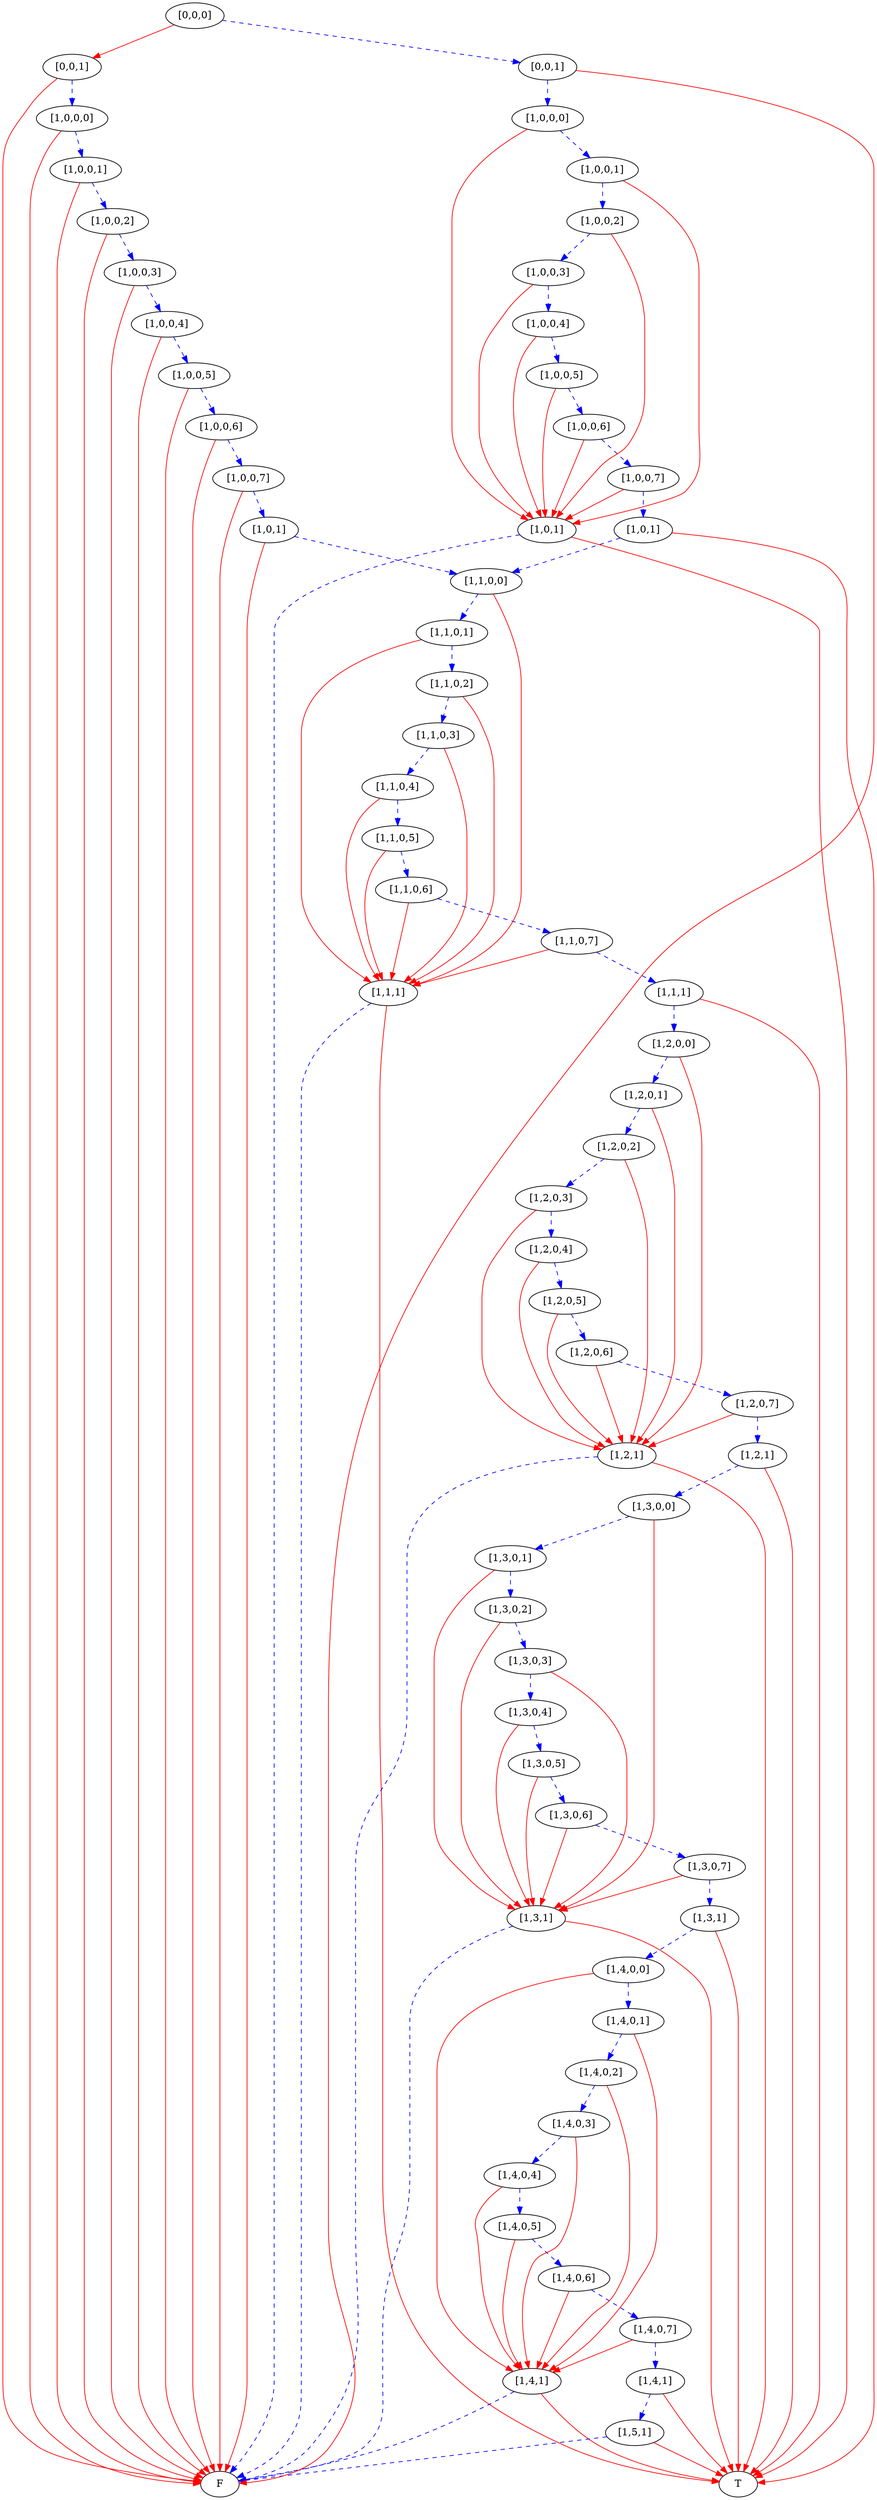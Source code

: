 digraph {
    1 [label=F];
    2 [label=T];
    3 [label="[1,1,1]"];
    4 [label="[1,2,1]"];
    5 [label="[1,3,1]"];
    6 [label="[1,4,1]"];
    7 [label="[1,5,1]"];
    8 [label="[1,4,1]"];
    9 [label="[1,4,0,7]"];
    10 [label="[1,4,0,6]"];
    11 [label="[1,4,0,5]"];
    12 [label="[1,4,0,4]"];
    13 [label="[1,4,0,3]"];
    14 [label="[1,4,0,2]"];
    15 [label="[1,4,0,1]"];
    16 [label="[1,4,0,0]"];
    17 [label="[1,3,1]"];
    18 [label="[1,3,0,7]"];
    19 [label="[1,3,0,6]"];
    20 [label="[1,3,0,5]"];
    21 [label="[1,3,0,4]"];
    22 [label="[1,3,0,3]"];
    23 [label="[1,3,0,2]"];
    24 [label="[1,3,0,1]"];
    25 [label="[1,3,0,0]"];
    26 [label="[1,2,1]"];
    27 [label="[1,2,0,7]"];
    28 [label="[1,2,0,6]"];
    29 [label="[1,2,0,5]"];
    30 [label="[1,2,0,4]"];
    31 [label="[1,2,0,3]"];
    32 [label="[1,2,0,2]"];
    33 [label="[1,2,0,1]"];
    34 [label="[1,2,0,0]"];
    35 [label="[1,1,1]"];
    36 [label="[1,1,0,7]"];
    37 [label="[1,1,0,6]"];
    38 [label="[1,1,0,5]"];
    39 [label="[1,1,0,4]"];
    40 [label="[1,1,0,3]"];
    41 [label="[1,1,0,2]"];
    42 [label="[1,1,0,1]"];
    43 [label="[1,1,0,0]"];
    44 [label="[1,0,1]"];
    45 [label="[1,0,0,7]"];
    46 [label="[1,0,0,6]"];
    47 [label="[1,0,0,5]"];
    48 [label="[1,0,0,4]"];
    49 [label="[1,0,0,3]"];
    50 [label="[1,0,0,2]"];
    51 [label="[1,0,0,1]"];
    52 [label="[1,0,0,0]"];
    53 [label="[0,0,1]"];
    54 [label="[1,0,1]"];
    55 [label="[1,0,1]"];
    56 [label="[1,0,0,7]"];
    57 [label="[1,0,0,6]"];
    58 [label="[1,0,0,5]"];
    59 [label="[1,0,0,4]"];
    60 [label="[1,0,0,3]"];
    61 [label="[1,0,0,2]"];
    62 [label="[1,0,0,1]"];
    63 [label="[1,0,0,0]"];
    64 [label="[0,0,1]"];
    65 [label="[0,0,0]"];
    3 -> 1 [style=dashed
           ,color=blue];
    3 -> 2 [color=red];
    4 -> 1 [style=dashed
           ,color=blue];
    4 -> 2 [color=red];
    5 -> 1 [style=dashed
           ,color=blue];
    5 -> 2 [color=red];
    6 -> 1 [style=dashed
           ,color=blue];
    6 -> 2 [color=red];
    7 -> 1 [style=dashed
           ,color=blue];
    7 -> 2 [color=red];
    8 -> 7 [style=dashed
           ,color=blue];
    8 -> 2 [color=red];
    9 -> 6 [color=red];
    9 -> 8 [style=dashed
           ,color=blue];
    10 -> 6 [color=red];
    10 -> 9 [style=dashed
            ,color=blue];
    11 -> 6 [color=red];
    11 -> 10 [style=dashed
             ,color=blue];
    12 -> 6 [color=red];
    12 -> 11 [style=dashed
             ,color=blue];
    13 -> 6 [color=red];
    13 -> 12 [style=dashed
             ,color=blue];
    14 -> 6 [color=red];
    14 -> 13 [style=dashed
             ,color=blue];
    15 -> 6 [color=red];
    15 -> 14 [style=dashed
             ,color=blue];
    16 -> 6 [color=red];
    16 -> 15 [style=dashed
             ,color=blue];
    17 -> 16 [style=dashed
             ,color=blue];
    17 -> 2 [color=red];
    18 -> 5 [color=red];
    18 -> 17 [style=dashed
             ,color=blue];
    19 -> 5 [color=red];
    19 -> 18 [style=dashed
             ,color=blue];
    20 -> 5 [color=red];
    20 -> 19 [style=dashed
             ,color=blue];
    21 -> 5 [color=red];
    21 -> 20 [style=dashed
             ,color=blue];
    22 -> 5 [color=red];
    22 -> 21 [style=dashed
             ,color=blue];
    23 -> 5 [color=red];
    23 -> 22 [style=dashed
             ,color=blue];
    24 -> 5 [color=red];
    24 -> 23 [style=dashed
             ,color=blue];
    25 -> 5 [color=red];
    25 -> 24 [style=dashed
             ,color=blue];
    26 -> 25 [style=dashed
             ,color=blue];
    26 -> 2 [color=red];
    27 -> 4 [color=red];
    27 -> 26 [style=dashed
             ,color=blue];
    28 -> 4 [color=red];
    28 -> 27 [style=dashed
             ,color=blue];
    29 -> 4 [color=red];
    29 -> 28 [style=dashed
             ,color=blue];
    30 -> 4 [color=red];
    30 -> 29 [style=dashed
             ,color=blue];
    31 -> 4 [color=red];
    31 -> 30 [style=dashed
             ,color=blue];
    32 -> 4 [color=red];
    32 -> 31 [style=dashed
             ,color=blue];
    33 -> 4 [color=red];
    33 -> 32 [style=dashed
             ,color=blue];
    34 -> 4 [color=red];
    34 -> 33 [style=dashed
             ,color=blue];
    35 -> 34 [style=dashed
             ,color=blue];
    35 -> 2 [color=red];
    36 -> 3 [color=red];
    36 -> 35 [style=dashed
             ,color=blue];
    37 -> 3 [color=red];
    37 -> 36 [style=dashed
             ,color=blue];
    38 -> 3 [color=red];
    38 -> 37 [style=dashed
             ,color=blue];
    39 -> 3 [color=red];
    39 -> 38 [style=dashed
             ,color=blue];
    40 -> 3 [color=red];
    40 -> 39 [style=dashed
             ,color=blue];
    41 -> 3 [color=red];
    41 -> 40 [style=dashed
             ,color=blue];
    42 -> 3 [color=red];
    42 -> 41 [style=dashed
             ,color=blue];
    43 -> 3 [color=red];
    43 -> 42 [style=dashed
             ,color=blue];
    44 -> 43 [style=dashed
             ,color=blue];
    44 -> 1 [color=red];
    45 -> 44 [style=dashed
             ,color=blue];
    45 -> 1 [color=red];
    46 -> 45 [style=dashed
             ,color=blue];
    46 -> 1 [color=red];
    47 -> 46 [style=dashed
             ,color=blue];
    47 -> 1 [color=red];
    48 -> 47 [style=dashed
             ,color=blue];
    48 -> 1 [color=red];
    49 -> 48 [style=dashed
             ,color=blue];
    49 -> 1 [color=red];
    50 -> 49 [style=dashed
             ,color=blue];
    50 -> 1 [color=red];
    51 -> 50 [style=dashed
             ,color=blue];
    51 -> 1 [color=red];
    52 -> 51 [style=dashed
             ,color=blue];
    52 -> 1 [color=red];
    53 -> 52 [style=dashed
             ,color=blue];
    53 -> 1 [color=red];
    54 -> 1 [style=dashed
            ,color=blue];
    54 -> 2 [color=red];
    55 -> 43 [style=dashed
             ,color=blue];
    55 -> 2 [color=red];
    56 -> 54 [color=red];
    56 -> 55 [style=dashed
             ,color=blue];
    57 -> 54 [color=red];
    57 -> 56 [style=dashed
             ,color=blue];
    58 -> 54 [color=red];
    58 -> 57 [style=dashed
             ,color=blue];
    59 -> 54 [color=red];
    59 -> 58 [style=dashed
             ,color=blue];
    60 -> 54 [color=red];
    60 -> 59 [style=dashed
             ,color=blue];
    61 -> 54 [color=red];
    61 -> 60 [style=dashed
             ,color=blue];
    62 -> 54 [color=red];
    62 -> 61 [style=dashed
             ,color=blue];
    63 -> 54 [color=red];
    63 -> 62 [style=dashed
             ,color=blue];
    64 -> 63 [style=dashed
             ,color=blue];
    64 -> 1 [color=red];
    65 -> 53 [color=red];
    65 -> 64 [style=dashed
             ,color=blue];
}